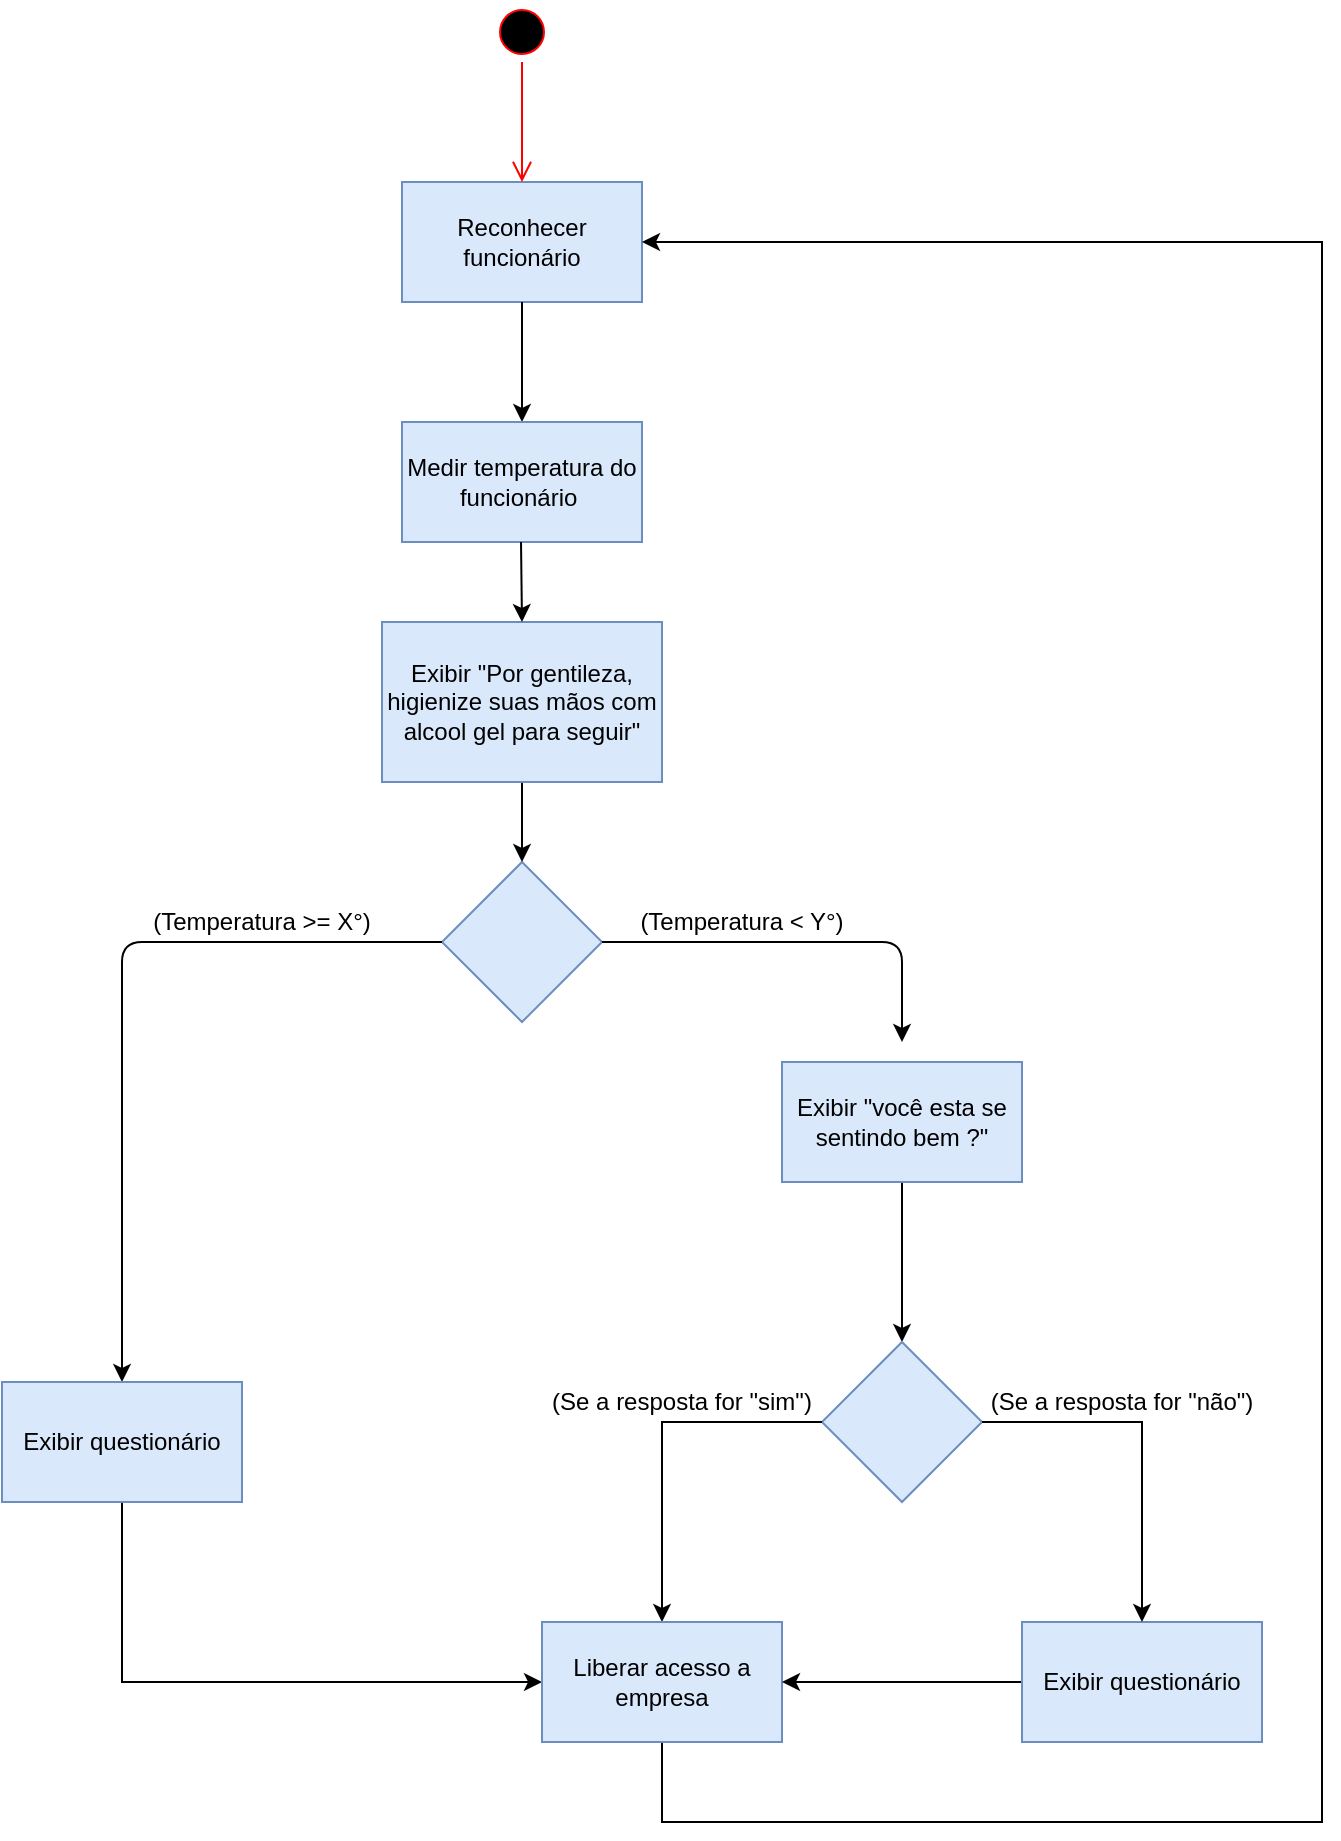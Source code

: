 <mxfile version="13.6.6" type="google"><diagram id="2zx_V7oZRZ2zsIi5cl-5" name="Page-1"><mxGraphModel dx="2031" dy="1019" grid="1" gridSize="10" guides="1" tooltips="1" connect="1" arrows="1" fold="1" page="1" pageScale="1" pageWidth="690" pageHeight="980" math="0" shadow="0"><root><mxCell id="0"/><mxCell id="1" parent="0"/><mxCell id="eyAudX6yLI1pYXz4IxTu-1" value="Reconhecer funcionário" style="rounded=0;whiteSpace=wrap;html=1;fillColor=#dae8fc;strokeColor=#6c8ebf;labelBackgroundColor=none;labelBorderColor=none;" vertex="1" parent="1"><mxGeometry x="215" y="125" width="120" height="60" as="geometry"/></mxCell><mxCell id="eyAudX6yLI1pYXz4IxTu-2" value="" style="ellipse;html=1;shape=startState;fillColor=#000000;strokeColor=#ff0000;" vertex="1" parent="1"><mxGeometry x="260" y="35" width="30" height="30" as="geometry"/></mxCell><mxCell id="eyAudX6yLI1pYXz4IxTu-3" value="" style="edgeStyle=orthogonalEdgeStyle;html=1;verticalAlign=bottom;endArrow=open;endSize=8;strokeColor=#ff0000;" edge="1" parent="1" source="eyAudX6yLI1pYXz4IxTu-2"><mxGeometry relative="1" as="geometry"><mxPoint x="275" y="125" as="targetPoint"/></mxGeometry></mxCell><mxCell id="eyAudX6yLI1pYXz4IxTu-4" value="" style="endArrow=classic;html=1;exitX=0.5;exitY=1;exitDx=0;exitDy=0;" edge="1" parent="1" source="eyAudX6yLI1pYXz4IxTu-1"><mxGeometry width="50" height="50" relative="1" as="geometry"><mxPoint x="645" y="275" as="sourcePoint"/><mxPoint x="275" y="245" as="targetPoint"/></mxGeometry></mxCell><mxCell id="eyAudX6yLI1pYXz4IxTu-5" value="Medir temperatura do funcionário&amp;nbsp;" style="rounded=0;whiteSpace=wrap;html=1;fillColor=#dae8fc;strokeColor=#6c8ebf;" vertex="1" parent="1"><mxGeometry x="215" y="245" width="120" height="60" as="geometry"/></mxCell><mxCell id="eyAudX6yLI1pYXz4IxTu-6" value="" style="rhombus;whiteSpace=wrap;html=1;strokeColor=#6c8ebf;fillColor=#dae8fc;" vertex="1" parent="1"><mxGeometry x="235" y="465" width="80" height="80" as="geometry"/></mxCell><mxCell id="eyAudX6yLI1pYXz4IxTu-7" value="" style="endArrow=classic;html=1;exitX=0;exitY=0.5;exitDx=0;exitDy=0;entryX=0.5;entryY=0;entryDx=0;entryDy=0;" edge="1" parent="1" source="eyAudX6yLI1pYXz4IxTu-6" target="eyAudX6yLI1pYXz4IxTu-14"><mxGeometry width="50" height="50" relative="1" as="geometry"><mxPoint x="645" y="555" as="sourcePoint"/><mxPoint x="75" y="555" as="targetPoint"/><Array as="points"><mxPoint x="75" y="505"/></Array></mxGeometry></mxCell><mxCell id="eyAudX6yLI1pYXz4IxTu-8" value="" style="endArrow=classic;html=1;exitX=1;exitY=0.5;exitDx=0;exitDy=0;" edge="1" parent="1" source="eyAudX6yLI1pYXz4IxTu-6"><mxGeometry width="50" height="50" relative="1" as="geometry"><mxPoint x="645" y="555" as="sourcePoint"/><mxPoint x="465" y="555" as="targetPoint"/><Array as="points"><mxPoint x="465" y="505"/></Array></mxGeometry></mxCell><mxCell id="eyAudX6yLI1pYXz4IxTu-9" value="" style="edgeStyle=orthogonalEdgeStyle;rounded=0;orthogonalLoop=1;jettySize=auto;html=1;" edge="1" parent="1" source="eyAudX6yLI1pYXz4IxTu-10" target="eyAudX6yLI1pYXz4IxTu-15"><mxGeometry relative="1" as="geometry"/></mxCell><mxCell id="eyAudX6yLI1pYXz4IxTu-10" value="Exibir &quot;você esta se sentindo bem ?&quot;" style="rounded=0;whiteSpace=wrap;html=1;fillColor=#dae8fc;strokeColor=#6c8ebf;" vertex="1" parent="1"><mxGeometry x="405" y="565" width="120" height="60" as="geometry"/></mxCell><mxCell id="eyAudX6yLI1pYXz4IxTu-11" value="(Temperatura &amp;gt;= X°)" style="text;html=1;strokeColor=none;fillColor=none;align=center;verticalAlign=middle;whiteSpace=wrap;rounded=0;" vertex="1" parent="1"><mxGeometry x="75" y="485" width="140" height="20" as="geometry"/></mxCell><mxCell id="eyAudX6yLI1pYXz4IxTu-12" value="(Temperatura &amp;lt; Y°)" style="text;html=1;strokeColor=none;fillColor=none;align=center;verticalAlign=middle;whiteSpace=wrap;rounded=0;" vertex="1" parent="1"><mxGeometry x="315" y="485" width="140" height="20" as="geometry"/></mxCell><mxCell id="eyAudX6yLI1pYXz4IxTu-13" style="edgeStyle=orthogonalEdgeStyle;rounded=0;orthogonalLoop=1;jettySize=auto;html=1;exitX=0.5;exitY=1;exitDx=0;exitDy=0;entryX=0;entryY=0.5;entryDx=0;entryDy=0;" edge="1" parent="1" source="eyAudX6yLI1pYXz4IxTu-14" target="eyAudX6yLI1pYXz4IxTu-18"><mxGeometry relative="1" as="geometry"/></mxCell><mxCell id="eyAudX6yLI1pYXz4IxTu-14" value="Exibir questionário" style="rounded=0;whiteSpace=wrap;html=1;fillColor=#dae8fc;strokeColor=#6c8ebf;" vertex="1" parent="1"><mxGeometry x="15" y="725" width="120" height="60" as="geometry"/></mxCell><mxCell id="eyAudX6yLI1pYXz4IxTu-15" value="" style="rhombus;whiteSpace=wrap;html=1;strokeColor=#6c8ebf;fillColor=#dae8fc;" vertex="1" parent="1"><mxGeometry x="425" y="705" width="80" height="80" as="geometry"/></mxCell><mxCell id="eyAudX6yLI1pYXz4IxTu-16" value="" style="edgeStyle=orthogonalEdgeStyle;rounded=0;orthogonalLoop=1;jettySize=auto;html=1;exitX=0;exitY=0.5;exitDx=0;exitDy=0;entryX=0.5;entryY=0;entryDx=0;entryDy=0;" edge="1" parent="1" source="eyAudX6yLI1pYXz4IxTu-15" target="eyAudX6yLI1pYXz4IxTu-18"><mxGeometry relative="1" as="geometry"><mxPoint x="345" y="755" as="sourcePoint"/><mxPoint x="345" y="835" as="targetPoint"/></mxGeometry></mxCell><mxCell id="eyAudX6yLI1pYXz4IxTu-17" style="edgeStyle=orthogonalEdgeStyle;rounded=0;orthogonalLoop=1;jettySize=auto;html=1;exitX=0.5;exitY=1;exitDx=0;exitDy=0;entryX=1;entryY=0.5;entryDx=0;entryDy=0;" edge="1" parent="1" source="eyAudX6yLI1pYXz4IxTu-18" target="eyAudX6yLI1pYXz4IxTu-1"><mxGeometry relative="1" as="geometry"><mxPoint x="765" y="624" as="targetPoint"/><Array as="points"><mxPoint x="345" y="945"/><mxPoint x="675" y="945"/><mxPoint x="675" y="155"/></Array></mxGeometry></mxCell><mxCell id="eyAudX6yLI1pYXz4IxTu-18" value="Liberar acesso a empresa" style="rounded=0;whiteSpace=wrap;html=1;fillColor=#dae8fc;strokeColor=#6c8ebf;" vertex="1" parent="1"><mxGeometry x="285" y="845" width="120" height="60" as="geometry"/></mxCell><mxCell id="eyAudX6yLI1pYXz4IxTu-19" style="edgeStyle=orthogonalEdgeStyle;rounded=0;orthogonalLoop=1;jettySize=auto;html=1;exitX=0;exitY=0.5;exitDx=0;exitDy=0;entryX=1;entryY=0.5;entryDx=0;entryDy=0;" edge="1" parent="1" source="eyAudX6yLI1pYXz4IxTu-20" target="eyAudX6yLI1pYXz4IxTu-18"><mxGeometry relative="1" as="geometry"/></mxCell><mxCell id="eyAudX6yLI1pYXz4IxTu-20" value="Exibir questionário" style="rounded=0;whiteSpace=wrap;html=1;fillColor=#dae8fc;strokeColor=#6c8ebf;" vertex="1" parent="1"><mxGeometry x="525" y="845" width="120" height="60" as="geometry"/></mxCell><mxCell id="eyAudX6yLI1pYXz4IxTu-21" value="(Se a resposta for &quot;sim&quot;)" style="text;html=1;strokeColor=none;fillColor=none;align=center;verticalAlign=middle;whiteSpace=wrap;rounded=0;" vertex="1" parent="1"><mxGeometry x="285" y="725" width="140" height="20" as="geometry"/></mxCell><mxCell id="eyAudX6yLI1pYXz4IxTu-22" style="edgeStyle=orthogonalEdgeStyle;rounded=0;orthogonalLoop=1;jettySize=auto;html=1;exitX=0;exitY=1;exitDx=0;exitDy=0;entryX=0.5;entryY=0;entryDx=0;entryDy=0;" edge="1" parent="1" source="eyAudX6yLI1pYXz4IxTu-23" target="eyAudX6yLI1pYXz4IxTu-20"><mxGeometry relative="1" as="geometry"><Array as="points"><mxPoint x="585" y="745"/></Array></mxGeometry></mxCell><mxCell id="eyAudX6yLI1pYXz4IxTu-23" value="(Se a resposta for &quot;não&quot;)" style="text;html=1;strokeColor=none;fillColor=none;align=center;verticalAlign=middle;whiteSpace=wrap;rounded=0;" vertex="1" parent="1"><mxGeometry x="505" y="725" width="140" height="20" as="geometry"/></mxCell><mxCell id="eyAudX6yLI1pYXz4IxTu-24" style="edgeStyle=orthogonalEdgeStyle;rounded=0;orthogonalLoop=1;jettySize=auto;html=1;exitX=0.5;exitY=1;exitDx=0;exitDy=0;entryX=0.5;entryY=0;entryDx=0;entryDy=0;" edge="1" parent="1" source="eyAudX6yLI1pYXz4IxTu-25" target="eyAudX6yLI1pYXz4IxTu-6"><mxGeometry relative="1" as="geometry"/></mxCell><mxCell id="eyAudX6yLI1pYXz4IxTu-25" value="Exibir &quot;Por gentileza, higienize suas mãos com alcool gel para seguir&quot;" style="rounded=0;whiteSpace=wrap;html=1;fillColor=#dae8fc;strokeColor=#6c8ebf;" vertex="1" parent="1"><mxGeometry x="205" y="345" width="140" height="80" as="geometry"/></mxCell><mxCell id="eyAudX6yLI1pYXz4IxTu-26" value="" style="endArrow=classic;html=1;exitX=0.5;exitY=1;exitDx=0;exitDy=0;" edge="1" parent="1"><mxGeometry width="50" height="50" relative="1" as="geometry"><mxPoint x="274.5" y="305" as="sourcePoint"/><mxPoint x="275" y="345" as="targetPoint"/></mxGeometry></mxCell></root></mxGraphModel></diagram></mxfile>